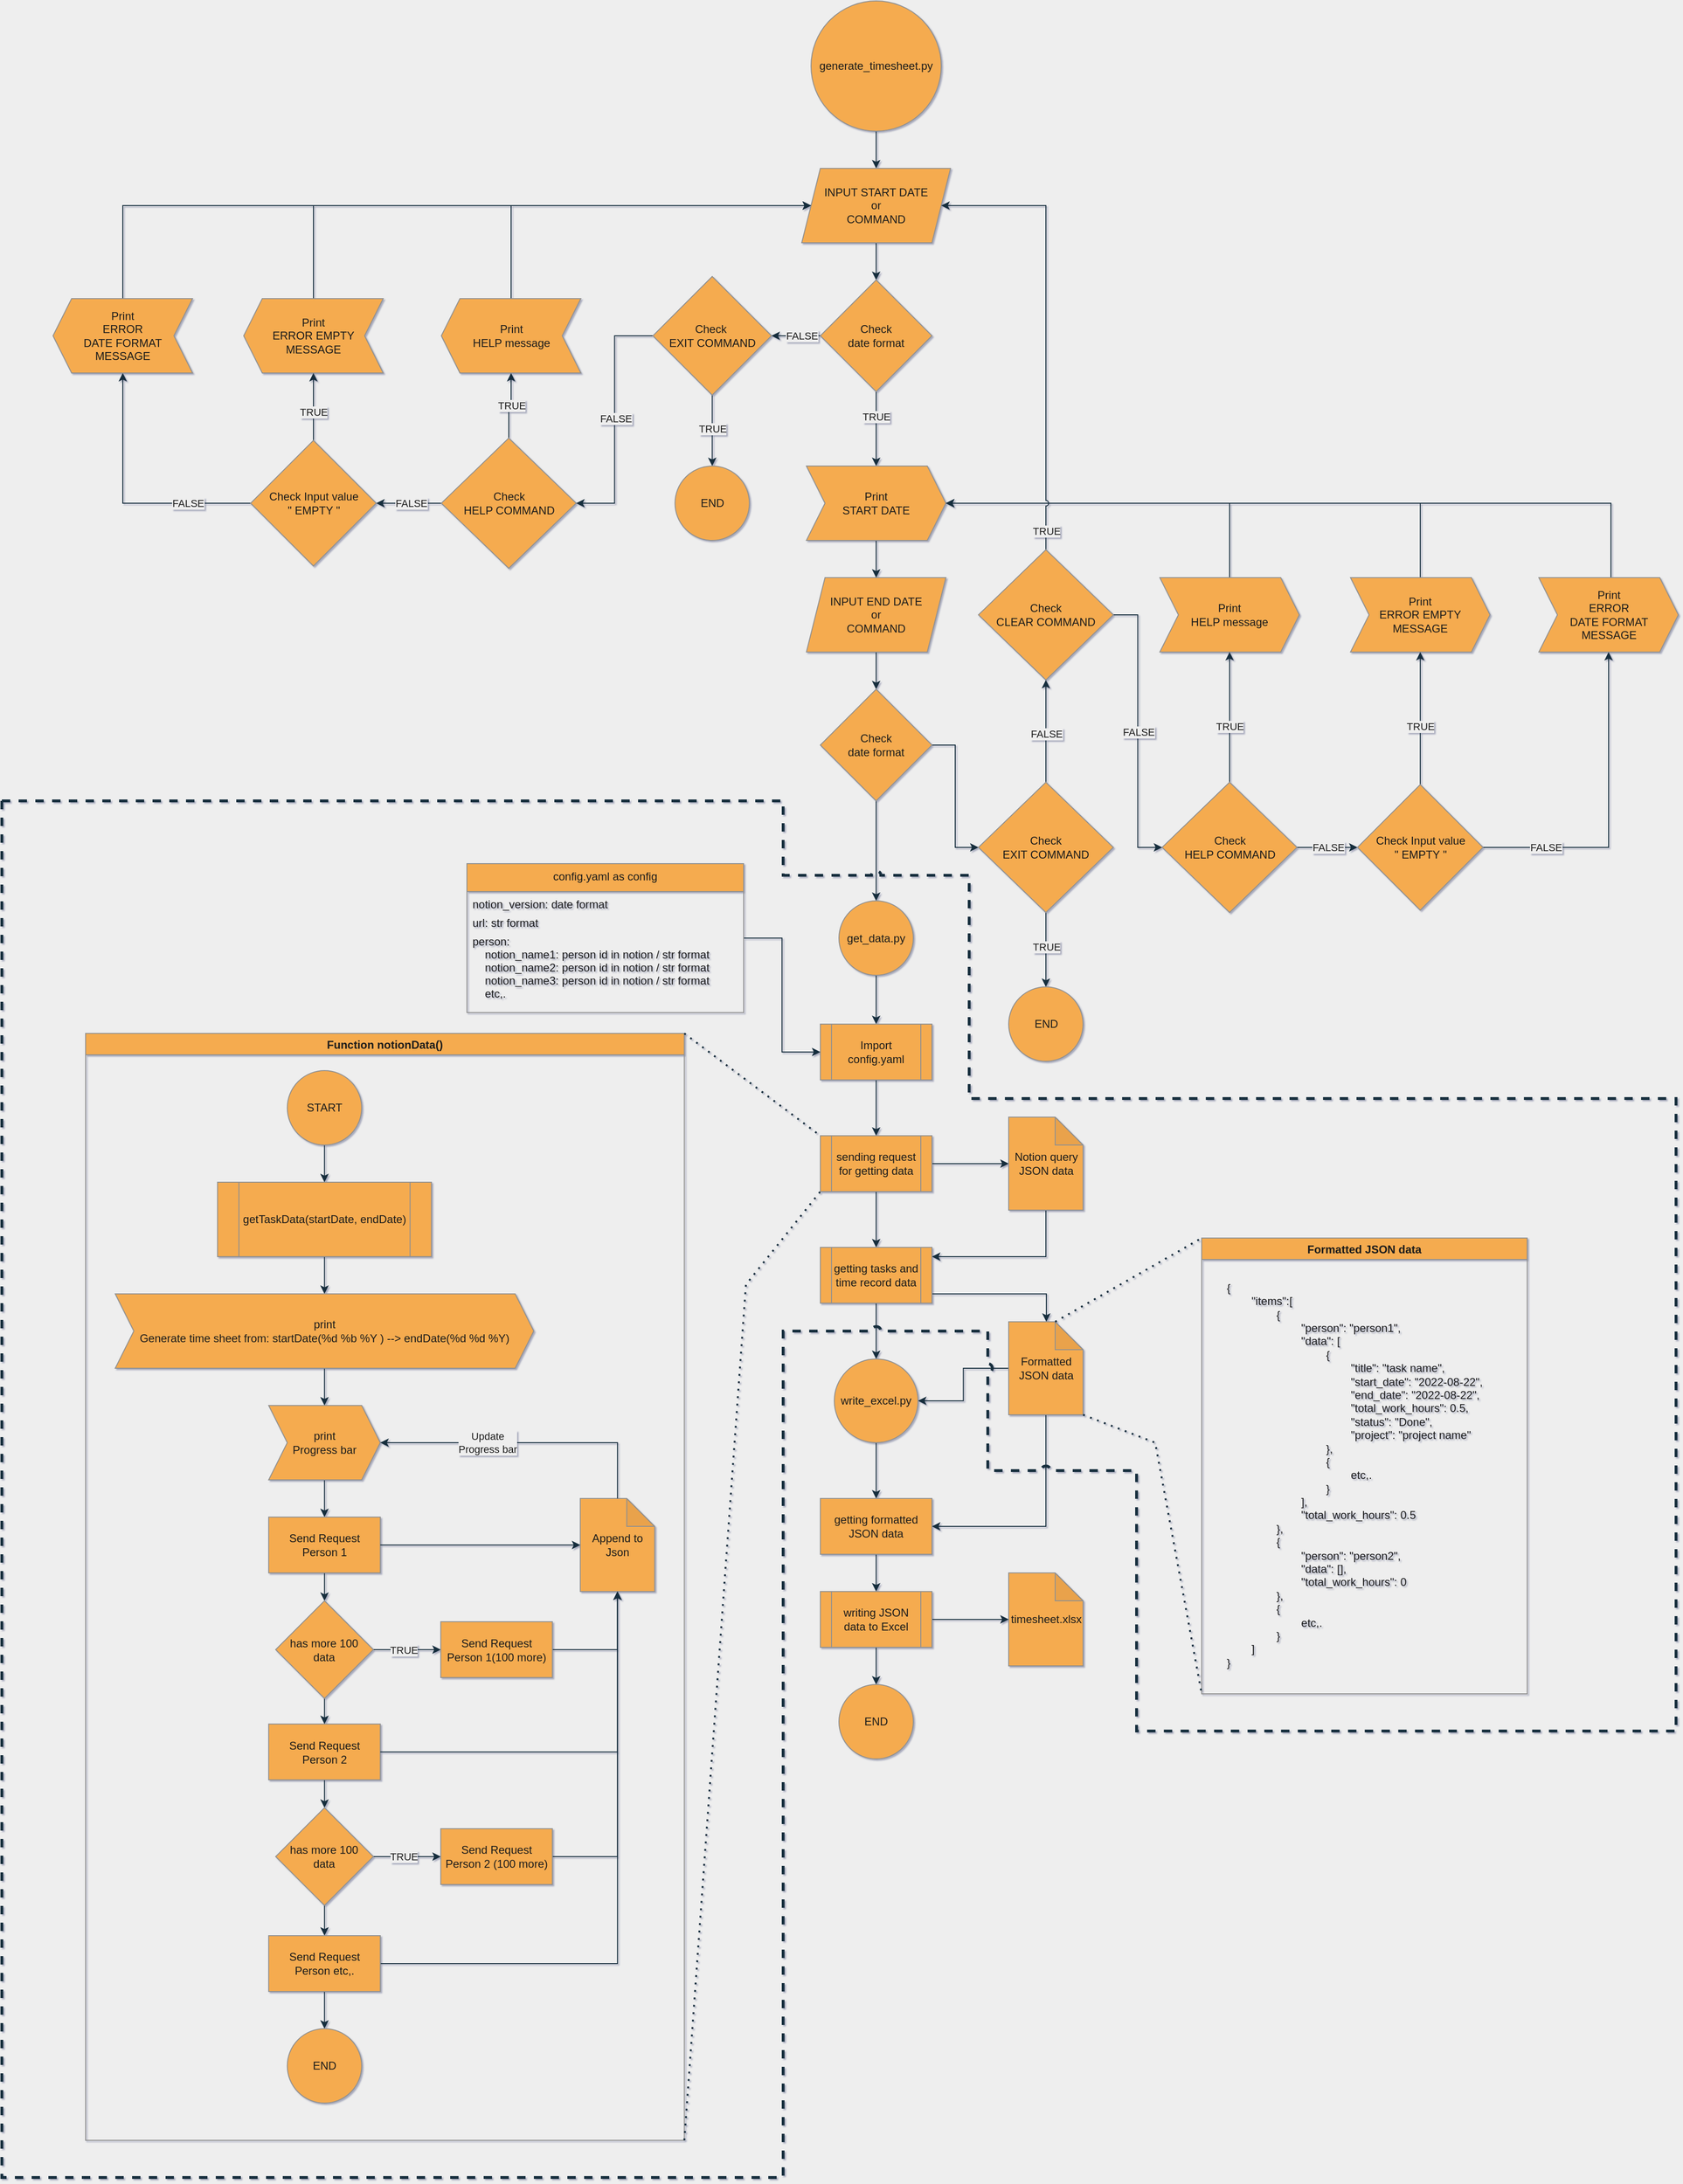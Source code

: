 <mxfile version="20.4.0" type="google"><diagram id="rfte6aC5Tp7DSLaqVlb5" name="Page-1"><mxGraphModel grid="1" page="1" gridSize="10" guides="1" tooltips="1" connect="1" arrows="1" fold="1" pageScale="1" pageWidth="850" pageHeight="1100" background="#EEEEEE" math="0" shadow="1"><root><mxCell id="0"/><mxCell id="1" parent="0"/><mxCell id="pAejzKKn74RAHyzlkcrg-3" style="edgeStyle=orthogonalEdgeStyle;rounded=0;orthogonalLoop=1;jettySize=auto;html=1;exitX=0.5;exitY=1;exitDx=0;exitDy=0;entryX=0.5;entryY=0;entryDx=0;entryDy=0;labelBackgroundColor=#EEEEEE;strokeColor=#182E3E;fontColor=#1A1A1A;" edge="1" parent="1" source="pAejzKKn74RAHyzlkcrg-1" target="pAejzKKn74RAHyzlkcrg-2"><mxGeometry relative="1" as="geometry"/></mxCell><mxCell id="pAejzKKn74RAHyzlkcrg-1" value="generate_timesheet.py" style="ellipse;whiteSpace=wrap;html=1;aspect=fixed;fillColor=#F5AB50;strokeColor=#909090;fontColor=#1A1A1A;" vertex="1" parent="1"><mxGeometry x="390" y="260" width="140" height="140" as="geometry"/></mxCell><mxCell id="pAejzKKn74RAHyzlkcrg-5" style="edgeStyle=orthogonalEdgeStyle;rounded=0;orthogonalLoop=1;jettySize=auto;html=1;entryX=0.5;entryY=0;entryDx=0;entryDy=0;labelBackgroundColor=#EEEEEE;strokeColor=#182E3E;fontColor=#1A1A1A;" edge="1" parent="1" source="pAejzKKn74RAHyzlkcrg-2" target="pAejzKKn74RAHyzlkcrg-4"><mxGeometry relative="1" as="geometry"/></mxCell><mxCell id="pAejzKKn74RAHyzlkcrg-2" value="INPUT START DATE&lt;br&gt;or&lt;br&gt;COMMAND" style="shape=parallelogram;perimeter=parallelogramPerimeter;whiteSpace=wrap;html=1;fixedSize=1;fillColor=#F5AB50;strokeColor=#909090;fontColor=#1A1A1A;" vertex="1" parent="1"><mxGeometry x="380" y="440" width="160" height="80" as="geometry"/></mxCell><mxCell id="pAejzKKn74RAHyzlkcrg-11" style="edgeStyle=orthogonalEdgeStyle;rounded=0;orthogonalLoop=1;jettySize=auto;html=1;exitX=0.5;exitY=0;exitDx=0;exitDy=0;entryX=0.5;entryY=1;entryDx=0;entryDy=0;labelBackgroundColor=#EEEEEE;strokeColor=#182E3E;fontColor=#1A1A1A;" edge="1" parent="1" source="pAejzKKn74RAHyzlkcrg-21" target="pAejzKKn74RAHyzlkcrg-9"><mxGeometry relative="1" as="geometry"/></mxCell><mxCell id="pAejzKKn74RAHyzlkcrg-27" value="TRUE" style="edgeLabel;html=1;align=center;verticalAlign=middle;resizable=0;points=[];labelBackgroundColor=#EEEEEE;fontColor=#1A1A1A;" connectable="0" vertex="1" parent="pAejzKKn74RAHyzlkcrg-11"><mxGeometry x="-0.036" y="3" relative="1" as="geometry"><mxPoint x="3" y="3" as="offset"/></mxGeometry></mxCell><mxCell id="pAejzKKn74RAHyzlkcrg-14" style="edgeStyle=orthogonalEdgeStyle;rounded=0;orthogonalLoop=1;jettySize=auto;html=1;exitX=0.5;exitY=1;exitDx=0;exitDy=0;entryX=0.5;entryY=0;entryDx=0;entryDy=0;labelBackgroundColor=#EEEEEE;strokeColor=#182E3E;fontColor=#1A1A1A;" edge="1" parent="1" source="pAejzKKn74RAHyzlkcrg-4" target="pAejzKKn74RAHyzlkcrg-13"><mxGeometry relative="1" as="geometry"><mxPoint x="455" y="850" as="sourcePoint"/></mxGeometry></mxCell><mxCell id="pAejzKKn74RAHyzlkcrg-23" value="TRUE" style="edgeLabel;html=1;align=center;verticalAlign=middle;resizable=0;points=[];labelBackgroundColor=#EEEEEE;fontColor=#1A1A1A;" connectable="0" vertex="1" parent="pAejzKKn74RAHyzlkcrg-14"><mxGeometry x="-0.325" y="2" relative="1" as="geometry"><mxPoint x="-2" as="offset"/></mxGeometry></mxCell><mxCell id="pAejzKKn74RAHyzlkcrg-102" style="edgeStyle=orthogonalEdgeStyle;rounded=0;jumpStyle=arc;orthogonalLoop=1;jettySize=auto;html=1;exitX=0;exitY=0.5;exitDx=0;exitDy=0;entryX=1;entryY=0.5;entryDx=0;entryDy=0;startArrow=none;startFill=0;endArrow=classic;endFill=1;elbow=vertical;labelBackgroundColor=#EEEEEE;strokeColor=#182E3E;fontColor=#1A1A1A;" edge="1" parent="1" source="pAejzKKn74RAHyzlkcrg-4" target="pAejzKKn74RAHyzlkcrg-101"><mxGeometry relative="1" as="geometry"/></mxCell><mxCell id="pAejzKKn74RAHyzlkcrg-133" value="FALSE" style="edgeLabel;html=1;align=center;verticalAlign=middle;resizable=0;points=[];labelBackgroundColor=#EEEEEE;fontColor=#1A1A1A;" connectable="0" vertex="1" parent="pAejzKKn74RAHyzlkcrg-102"><mxGeometry x="-0.239" y="-2" relative="1" as="geometry"><mxPoint y="2" as="offset"/></mxGeometry></mxCell><mxCell id="pAejzKKn74RAHyzlkcrg-4" value="Check&lt;br&gt;date format" style="rhombus;whiteSpace=wrap;html=1;fillColor=#F5AB50;strokeColor=#909090;fontColor=#1A1A1A;" vertex="1" parent="1"><mxGeometry x="400" y="560" width="120" height="120" as="geometry"/></mxCell><mxCell id="pAejzKKn74RAHyzlkcrg-38" style="edgeStyle=orthogonalEdgeStyle;rounded=0;orthogonalLoop=1;jettySize=auto;html=1;exitX=0.5;exitY=1;exitDx=0;exitDy=0;entryX=0.5;entryY=0;entryDx=0;entryDy=0;elbow=vertical;labelBackgroundColor=#EEEEEE;strokeColor=#182E3E;fontColor=#1A1A1A;" edge="1" parent="1" source="pAejzKKn74RAHyzlkcrg-7" target="pAejzKKn74RAHyzlkcrg-37"><mxGeometry relative="1" as="geometry"/></mxCell><mxCell id="pAejzKKn74RAHyzlkcrg-7" value="INPUT END&amp;nbsp;DATE&lt;br&gt;or&lt;br&gt;COMMAND" style="shape=parallelogram;perimeter=parallelogramPerimeter;whiteSpace=wrap;html=1;fixedSize=1;fillColor=#F5AB50;strokeColor=#909090;fontColor=#1A1A1A;" vertex="1" parent="1"><mxGeometry x="385" y="880" width="150" height="80" as="geometry"/></mxCell><mxCell id="pAejzKKn74RAHyzlkcrg-19" style="edgeStyle=orthogonalEdgeStyle;rounded=0;orthogonalLoop=1;jettySize=auto;html=1;exitX=0.5;exitY=0;exitDx=0;exitDy=0;entryX=0;entryY=0.5;entryDx=0;entryDy=0;labelBackgroundColor=#EEEEEE;strokeColor=#182E3E;fontColor=#1A1A1A;" edge="1" parent="1" source="pAejzKKn74RAHyzlkcrg-9" target="pAejzKKn74RAHyzlkcrg-2"><mxGeometry relative="1" as="geometry"><Array as="points"><mxPoint x="68" y="480"/></Array></mxGeometry></mxCell><mxCell id="pAejzKKn74RAHyzlkcrg-9" value="Print &lt;br&gt;HELP message" style="shape=step;perimeter=stepPerimeter;whiteSpace=wrap;html=1;fixedSize=1;flipH=1;fillColor=#F5AB50;strokeColor=#909090;fontColor=#1A1A1A;" vertex="1" parent="1"><mxGeometry x="-7.5" y="580" width="150" height="80" as="geometry"/></mxCell><mxCell id="pAejzKKn74RAHyzlkcrg-15" style="edgeStyle=orthogonalEdgeStyle;rounded=0;orthogonalLoop=1;jettySize=auto;html=1;exitX=0.5;exitY=1;exitDx=0;exitDy=0;entryX=0.5;entryY=0;entryDx=0;entryDy=0;labelBackgroundColor=#EEEEEE;strokeColor=#182E3E;fontColor=#1A1A1A;" edge="1" parent="1" source="pAejzKKn74RAHyzlkcrg-13" target="pAejzKKn74RAHyzlkcrg-7"><mxGeometry relative="1" as="geometry"/></mxCell><mxCell id="pAejzKKn74RAHyzlkcrg-13" value="Print &lt;br&gt;START DATE" style="shape=step;perimeter=stepPerimeter;whiteSpace=wrap;html=1;fixedSize=1;fillColor=#F5AB50;strokeColor=#909090;fontColor=#1A1A1A;" vertex="1" parent="1"><mxGeometry x="385" y="760" width="150" height="80" as="geometry"/></mxCell><mxCell id="pAejzKKn74RAHyzlkcrg-30" style="edgeStyle=orthogonalEdgeStyle;rounded=0;orthogonalLoop=1;jettySize=auto;html=1;exitX=0.5;exitY=0;exitDx=0;exitDy=0;entryX=0;entryY=0.5;entryDx=0;entryDy=0;elbow=vertical;labelBackgroundColor=#EEEEEE;strokeColor=#182E3E;fontColor=#1A1A1A;" edge="1" parent="1" source="pAejzKKn74RAHyzlkcrg-16" target="pAejzKKn74RAHyzlkcrg-2"><mxGeometry relative="1" as="geometry"><Array as="points"><mxPoint x="-145" y="480"/></Array></mxGeometry></mxCell><mxCell id="pAejzKKn74RAHyzlkcrg-16" value="Print&lt;br&gt;ERROR EMPTY MESSAGE" style="shape=step;perimeter=stepPerimeter;whiteSpace=wrap;html=1;fixedSize=1;rounded=0;fixDash=0;flipV=0;flipH=1;fillColor=#F5AB50;strokeColor=#909090;fontColor=#1A1A1A;" vertex="1" parent="1"><mxGeometry x="-220" y="580" width="150" height="80" as="geometry"/></mxCell><mxCell id="pAejzKKn74RAHyzlkcrg-108" style="edgeStyle=orthogonalEdgeStyle;rounded=0;jumpStyle=arc;orthogonalLoop=1;jettySize=auto;html=1;exitX=0;exitY=0.5;exitDx=0;exitDy=0;entryX=1;entryY=0.5;entryDx=0;entryDy=0;startArrow=none;startFill=0;endArrow=classic;endFill=1;elbow=vertical;labelBackgroundColor=#EEEEEE;strokeColor=#182E3E;fontColor=#1A1A1A;" edge="1" parent="1" source="pAejzKKn74RAHyzlkcrg-21" target="pAejzKKn74RAHyzlkcrg-28"><mxGeometry relative="1" as="geometry"/></mxCell><mxCell id="pAejzKKn74RAHyzlkcrg-109" value="FALSE" style="edgeLabel;html=1;align=center;verticalAlign=middle;resizable=0;points=[];labelBackgroundColor=#EEEEEE;fontColor=#1A1A1A;" connectable="0" vertex="1" parent="pAejzKKn74RAHyzlkcrg-108"><mxGeometry x="0.021" y="2" relative="1" as="geometry"><mxPoint x="3" y="-2" as="offset"/></mxGeometry></mxCell><mxCell id="pAejzKKn74RAHyzlkcrg-21" value="Check&lt;br&gt;HELP COMMAND" style="rhombus;whiteSpace=wrap;html=1;rounded=0;fillColor=#F5AB50;strokeColor=#909090;fontColor=#1A1A1A;" vertex="1" parent="1"><mxGeometry x="-7.5" y="730" width="145" height="140" as="geometry"/></mxCell><mxCell id="pAejzKKn74RAHyzlkcrg-29" style="edgeStyle=orthogonalEdgeStyle;rounded=0;orthogonalLoop=1;jettySize=auto;html=1;exitX=0.5;exitY=0;exitDx=0;exitDy=0;entryX=0.5;entryY=1;entryDx=0;entryDy=0;labelBackgroundColor=#EEEEEE;strokeColor=#182E3E;fontColor=#1A1A1A;" edge="1" parent="1" source="pAejzKKn74RAHyzlkcrg-28" target="pAejzKKn74RAHyzlkcrg-16"><mxGeometry relative="1" as="geometry"><mxPoint x="-150" y="660" as="targetPoint"/><Array as="points"><mxPoint x="-145" y="670"/><mxPoint x="-145" y="670"/></Array></mxGeometry></mxCell><mxCell id="pAejzKKn74RAHyzlkcrg-31" value="TRUE" style="edgeLabel;html=1;align=center;verticalAlign=middle;resizable=0;points=[];labelBackgroundColor=#EEEEEE;fontColor=#1A1A1A;" connectable="0" vertex="1" parent="pAejzKKn74RAHyzlkcrg-29"><mxGeometry x="-0.013" relative="1" as="geometry"><mxPoint y="5" as="offset"/></mxGeometry></mxCell><mxCell id="pAejzKKn74RAHyzlkcrg-34" style="edgeStyle=orthogonalEdgeStyle;rounded=0;orthogonalLoop=1;jettySize=auto;html=1;exitX=0;exitY=0.5;exitDx=0;exitDy=0;entryX=0.5;entryY=1;entryDx=0;entryDy=0;elbow=vertical;labelBackgroundColor=#EEEEEE;strokeColor=#182E3E;fontColor=#1A1A1A;" edge="1" parent="1" source="pAejzKKn74RAHyzlkcrg-28" target="pAejzKKn74RAHyzlkcrg-33"><mxGeometry relative="1" as="geometry"/></mxCell><mxCell id="pAejzKKn74RAHyzlkcrg-110" value="FALSE" style="edgeLabel;html=1;align=center;verticalAlign=middle;resizable=0;points=[];labelBackgroundColor=#EEEEEE;fontColor=#1A1A1A;" connectable="0" vertex="1" parent="pAejzKKn74RAHyzlkcrg-34"><mxGeometry x="-0.548" y="1" relative="1" as="geometry"><mxPoint x="-5" y="-1" as="offset"/></mxGeometry></mxCell><mxCell id="pAejzKKn74RAHyzlkcrg-28" value="Check Input value&lt;br&gt;&quot; EMPTY &quot;" style="rhombus;whiteSpace=wrap;html=1;rounded=0;fillColor=#F5AB50;strokeColor=#909090;fontColor=#1A1A1A;" vertex="1" parent="1"><mxGeometry x="-212.5" y="732.5" width="135" height="135" as="geometry"/></mxCell><mxCell id="pAejzKKn74RAHyzlkcrg-35" style="edgeStyle=orthogonalEdgeStyle;rounded=0;orthogonalLoop=1;jettySize=auto;html=1;exitX=0.5;exitY=0;exitDx=0;exitDy=0;entryX=0;entryY=0.5;entryDx=0;entryDy=0;elbow=vertical;labelBackgroundColor=#EEEEEE;strokeColor=#182E3E;fontColor=#1A1A1A;" edge="1" parent="1" source="pAejzKKn74RAHyzlkcrg-33" target="pAejzKKn74RAHyzlkcrg-2"><mxGeometry relative="1" as="geometry"><Array as="points"><mxPoint x="-350" y="480"/></Array></mxGeometry></mxCell><mxCell id="pAejzKKn74RAHyzlkcrg-33" value="Print&lt;br&gt;ERROR &lt;br&gt;DATE FORMAT&lt;br&gt;MESSAGE" style="shape=step;perimeter=stepPerimeter;whiteSpace=wrap;html=1;fixedSize=1;rounded=0;fixDash=0;flipV=0;flipH=1;fillColor=#F5AB50;strokeColor=#909090;fontColor=#1A1A1A;" vertex="1" parent="1"><mxGeometry x="-425" y="580" width="150" height="80" as="geometry"/></mxCell><mxCell id="pAejzKKn74RAHyzlkcrg-88" style="edgeStyle=orthogonalEdgeStyle;rounded=0;jumpStyle=arc;orthogonalLoop=1;jettySize=auto;html=1;entryX=0.5;entryY=0;entryDx=0;entryDy=0;startArrow=none;startFill=0;endArrow=classic;endFill=1;elbow=vertical;labelBackgroundColor=#EEEEEE;strokeColor=#182E3E;fontColor=#1A1A1A;" edge="1" parent="1" source="pAejzKKn74RAHyzlkcrg-37" target="pAejzKKn74RAHyzlkcrg-87"><mxGeometry relative="1" as="geometry"/></mxCell><mxCell id="pAejzKKn74RAHyzlkcrg-115" style="edgeStyle=orthogonalEdgeStyle;rounded=0;jumpStyle=arc;orthogonalLoop=1;jettySize=auto;html=1;entryX=0;entryY=0.5;entryDx=0;entryDy=0;startArrow=none;startFill=0;endArrow=classic;endFill=1;elbow=vertical;labelBackgroundColor=#EEEEEE;strokeColor=#182E3E;fontColor=#1A1A1A;" edge="1" parent="1" source="pAejzKKn74RAHyzlkcrg-37" target="pAejzKKn74RAHyzlkcrg-111"><mxGeometry relative="1" as="geometry"/></mxCell><mxCell id="pAejzKKn74RAHyzlkcrg-37" value="Check&lt;br&gt;date format" style="rhombus;whiteSpace=wrap;html=1;fillColor=#F5AB50;strokeColor=#909090;fontColor=#1A1A1A;" vertex="1" parent="1"><mxGeometry x="400" y="1000" width="120" height="120" as="geometry"/></mxCell><mxCell id="pAejzKKn74RAHyzlkcrg-78" style="edgeStyle=orthogonalEdgeStyle;rounded=0;orthogonalLoop=1;jettySize=auto;html=1;entryX=1;entryY=0.5;entryDx=0;entryDy=0;elbow=vertical;exitX=0.5;exitY=0;exitDx=0;exitDy=0;labelBackgroundColor=#EEEEEE;strokeColor=#182E3E;fontColor=#1A1A1A;" edge="1" parent="1" source="pAejzKKn74RAHyzlkcrg-41" target="pAejzKKn74RAHyzlkcrg-13"><mxGeometry relative="1" as="geometry"><Array as="points"><mxPoint x="840" y="800"/></Array></mxGeometry></mxCell><mxCell id="pAejzKKn74RAHyzlkcrg-41" value="Print &lt;br&gt;HELP message" style="shape=step;perimeter=stepPerimeter;whiteSpace=wrap;html=1;fixedSize=1;fillColor=#F5AB50;strokeColor=#909090;fontColor=#1A1A1A;" vertex="1" parent="1"><mxGeometry x="765" y="880" width="150" height="80" as="geometry"/></mxCell><mxCell id="pAejzKKn74RAHyzlkcrg-81" style="edgeStyle=orthogonalEdgeStyle;rounded=0;orthogonalLoop=1;jettySize=auto;html=1;entryX=1;entryY=0.5;entryDx=0;entryDy=0;elbow=vertical;labelBackgroundColor=#EEEEEE;strokeColor=#182E3E;fontColor=#1A1A1A;" edge="1" parent="1" source="pAejzKKn74RAHyzlkcrg-42" target="pAejzKKn74RAHyzlkcrg-13"><mxGeometry relative="1" as="geometry"><Array as="points"><mxPoint x="1045" y="800"/></Array></mxGeometry></mxCell><mxCell id="pAejzKKn74RAHyzlkcrg-42" value="Print&lt;br&gt;ERROR EMPTY MESSAGE" style="shape=step;perimeter=stepPerimeter;whiteSpace=wrap;html=1;fixedSize=1;rounded=0;fixDash=0;flipV=0;flipH=0;fillColor=#F5AB50;strokeColor=#909090;fontColor=#1A1A1A;" vertex="1" parent="1"><mxGeometry x="970" y="880" width="150" height="80" as="geometry"/></mxCell><mxCell id="pAejzKKn74RAHyzlkcrg-68" style="edgeStyle=orthogonalEdgeStyle;rounded=0;orthogonalLoop=1;jettySize=auto;html=1;entryX=0.5;entryY=1;entryDx=0;entryDy=0;elbow=vertical;labelBackgroundColor=#EEEEEE;strokeColor=#182E3E;fontColor=#1A1A1A;" edge="1" parent="1" source="pAejzKKn74RAHyzlkcrg-44" target="pAejzKKn74RAHyzlkcrg-41"><mxGeometry relative="1" as="geometry"/></mxCell><mxCell id="pAejzKKn74RAHyzlkcrg-82" value="TRUE" style="edgeLabel;html=1;align=center;verticalAlign=middle;resizable=0;points=[];labelBackgroundColor=#EEEEEE;fontColor=#1A1A1A;" connectable="0" vertex="1" parent="pAejzKKn74RAHyzlkcrg-68"><mxGeometry x="0.063" relative="1" as="geometry"><mxPoint y="14" as="offset"/></mxGeometry></mxCell><mxCell id="pAejzKKn74RAHyzlkcrg-124" style="edgeStyle=orthogonalEdgeStyle;rounded=0;jumpStyle=arc;orthogonalLoop=1;jettySize=auto;html=1;entryX=0;entryY=0.5;entryDx=0;entryDy=0;startArrow=none;startFill=0;endArrow=classic;endFill=1;elbow=vertical;labelBackgroundColor=#EEEEEE;strokeColor=#182E3E;fontColor=#1A1A1A;" edge="1" parent="1" source="pAejzKKn74RAHyzlkcrg-44" target="pAejzKKn74RAHyzlkcrg-48"><mxGeometry relative="1" as="geometry"/></mxCell><mxCell id="pAejzKKn74RAHyzlkcrg-125" value="FALSE" style="edgeLabel;html=1;align=center;verticalAlign=middle;resizable=0;points=[];labelBackgroundColor=#EEEEEE;fontColor=#1A1A1A;" connectable="0" vertex="1" parent="pAejzKKn74RAHyzlkcrg-124"><mxGeometry x="-0.157" y="1" relative="1" as="geometry"><mxPoint x="6" y="1" as="offset"/></mxGeometry></mxCell><mxCell id="pAejzKKn74RAHyzlkcrg-44" value="Check&lt;br&gt;HELP COMMAND" style="rhombus;whiteSpace=wrap;html=1;rounded=0;fillColor=#F5AB50;strokeColor=#909090;fontColor=#1A1A1A;" vertex="1" parent="1"><mxGeometry x="767.5" y="1100" width="145" height="140" as="geometry"/></mxCell><mxCell id="pAejzKKn74RAHyzlkcrg-123" style="edgeStyle=orthogonalEdgeStyle;rounded=0;jumpStyle=arc;orthogonalLoop=1;jettySize=auto;html=1;entryX=0.5;entryY=1;entryDx=0;entryDy=0;startArrow=none;startFill=0;endArrow=classic;endFill=1;elbow=vertical;labelBackgroundColor=#EEEEEE;strokeColor=#182E3E;fontColor=#1A1A1A;" edge="1" parent="1" source="pAejzKKn74RAHyzlkcrg-48" target="pAejzKKn74RAHyzlkcrg-42"><mxGeometry relative="1" as="geometry"/></mxCell><mxCell id="pAejzKKn74RAHyzlkcrg-131" value="TRUE" style="edgeLabel;html=1;align=center;verticalAlign=middle;resizable=0;points=[];labelBackgroundColor=#EEEEEE;fontColor=#1A1A1A;" connectable="0" vertex="1" parent="pAejzKKn74RAHyzlkcrg-123"><mxGeometry x="0.058" relative="1" as="geometry"><mxPoint y="13" as="offset"/></mxGeometry></mxCell><mxCell id="pAejzKKn74RAHyzlkcrg-130" style="edgeStyle=orthogonalEdgeStyle;rounded=0;jumpStyle=arc;orthogonalLoop=1;jettySize=auto;html=1;entryX=0.5;entryY=1;entryDx=0;entryDy=0;startArrow=none;startFill=0;endArrow=classic;endFill=1;elbow=vertical;labelBackgroundColor=#EEEEEE;strokeColor=#182E3E;fontColor=#1A1A1A;" edge="1" parent="1" source="pAejzKKn74RAHyzlkcrg-48" target="pAejzKKn74RAHyzlkcrg-49"><mxGeometry relative="1" as="geometry"/></mxCell><mxCell id="pAejzKKn74RAHyzlkcrg-132" value="FALSE" style="edgeLabel;html=1;align=center;verticalAlign=middle;resizable=0;points=[];labelBackgroundColor=#EEEEEE;fontColor=#1A1A1A;" connectable="0" vertex="1" parent="pAejzKKn74RAHyzlkcrg-130"><mxGeometry x="-0.59" y="1" relative="1" as="geometry"><mxPoint x="-3" y="1" as="offset"/></mxGeometry></mxCell><mxCell id="pAejzKKn74RAHyzlkcrg-48" value="Check Input value&lt;br&gt;&quot; EMPTY &quot;" style="rhombus;whiteSpace=wrap;html=1;rounded=0;fillColor=#F5AB50;strokeColor=#909090;fontColor=#1A1A1A;" vertex="1" parent="1"><mxGeometry x="977.5" y="1102.5" width="135" height="135" as="geometry"/></mxCell><mxCell id="pAejzKKn74RAHyzlkcrg-80" style="edgeStyle=orthogonalEdgeStyle;rounded=0;orthogonalLoop=1;jettySize=auto;html=1;entryX=1;entryY=0.5;entryDx=0;entryDy=0;elbow=vertical;labelBackgroundColor=#EEEEEE;strokeColor=#182E3E;fontColor=#1A1A1A;" edge="1" parent="1" source="pAejzKKn74RAHyzlkcrg-49" target="pAejzKKn74RAHyzlkcrg-13"><mxGeometry relative="1" as="geometry"><Array as="points"><mxPoint x="1250" y="800"/></Array></mxGeometry></mxCell><mxCell id="pAejzKKn74RAHyzlkcrg-49" value="Print&lt;br&gt;ERROR &lt;br&gt;DATE FORMAT&lt;br&gt;MESSAGE" style="shape=step;perimeter=stepPerimeter;whiteSpace=wrap;html=1;fixedSize=1;rounded=0;fixDash=0;flipV=0;flipH=0;fillColor=#F5AB50;strokeColor=#909090;fontColor=#1A1A1A;" vertex="1" parent="1"><mxGeometry x="1172.5" y="880" width="150" height="80" as="geometry"/></mxCell><mxCell id="pAejzKKn74RAHyzlkcrg-75" style="edgeStyle=orthogonalEdgeStyle;rounded=0;orthogonalLoop=1;jettySize=auto;html=1;entryX=0;entryY=0.5;entryDx=0;entryDy=0;elbow=vertical;labelBackgroundColor=#EEEEEE;strokeColor=#182E3E;fontColor=#1A1A1A;" edge="1" parent="1" source="pAejzKKn74RAHyzlkcrg-64" target="pAejzKKn74RAHyzlkcrg-44"><mxGeometry relative="1" as="geometry"/></mxCell><mxCell id="pAejzKKn74RAHyzlkcrg-76" value="FALSE" style="edgeLabel;html=1;align=center;verticalAlign=middle;resizable=0;points=[];labelBackgroundColor=#EEEEEE;fontColor=#1A1A1A;" connectable="0" vertex="1" parent="pAejzKKn74RAHyzlkcrg-75"><mxGeometry x="-0.14" relative="1" as="geometry"><mxPoint y="22" as="offset"/></mxGeometry></mxCell><mxCell id="pAejzKKn74RAHyzlkcrg-121" style="edgeStyle=orthogonalEdgeStyle;rounded=0;jumpStyle=arc;orthogonalLoop=1;jettySize=auto;html=1;entryX=1;entryY=0.5;entryDx=0;entryDy=0;startArrow=none;startFill=0;endArrow=classic;endFill=1;elbow=vertical;exitX=0.5;exitY=0;exitDx=0;exitDy=0;labelBackgroundColor=#EEEEEE;strokeColor=#182E3E;fontColor=#1A1A1A;" edge="1" parent="1" source="pAejzKKn74RAHyzlkcrg-64" target="pAejzKKn74RAHyzlkcrg-2"><mxGeometry relative="1" as="geometry"><Array as="points"><mxPoint x="642" y="480"/></Array></mxGeometry></mxCell><mxCell id="pAejzKKn74RAHyzlkcrg-127" value="TRUE" style="edgeLabel;html=1;align=center;verticalAlign=middle;resizable=0;points=[];labelBackgroundColor=#EEEEEE;fontColor=#1A1A1A;" connectable="0" vertex="1" parent="pAejzKKn74RAHyzlkcrg-121"><mxGeometry x="-0.85" y="-1" relative="1" as="geometry"><mxPoint x="-1" y="16" as="offset"/></mxGeometry></mxCell><mxCell id="pAejzKKn74RAHyzlkcrg-64" value="Check&lt;br&gt;CLEAR COMMAND" style="rhombus;whiteSpace=wrap;html=1;rounded=0;fillColor=#F5AB50;strokeColor=#909090;fontColor=#1A1A1A;" vertex="1" parent="1"><mxGeometry x="570" y="850" width="145" height="140" as="geometry"/></mxCell><mxCell id="pAejzKKn74RAHyzlkcrg-91" style="edgeStyle=orthogonalEdgeStyle;rounded=0;jumpStyle=arc;orthogonalLoop=1;jettySize=auto;html=1;entryX=0.5;entryY=0;entryDx=0;entryDy=0;startArrow=none;startFill=0;endArrow=classic;endFill=1;elbow=vertical;labelBackgroundColor=#EEEEEE;strokeColor=#182E3E;fontColor=#1A1A1A;" edge="1" parent="1" source="pAejzKKn74RAHyzlkcrg-87" target="pAejzKKn74RAHyzlkcrg-89"><mxGeometry relative="1" as="geometry"/></mxCell><mxCell id="pAejzKKn74RAHyzlkcrg-87" value="get_data.py" style="ellipse;whiteSpace=wrap;html=1;aspect=fixed;rounded=0;fillColor=#F5AB50;strokeColor=#909090;fontColor=#1A1A1A;" vertex="1" parent="1"><mxGeometry x="420" y="1227.5" width="80" height="80" as="geometry"/></mxCell><mxCell id="pAejzKKn74RAHyzlkcrg-141" style="edgeStyle=orthogonalEdgeStyle;rounded=0;jumpStyle=arc;orthogonalLoop=1;jettySize=auto;html=1;exitX=0.5;exitY=1;exitDx=0;exitDy=0;entryX=0.5;entryY=0;entryDx=0;entryDy=0;startArrow=none;startFill=0;endArrow=classic;endFill=1;elbow=vertical;labelBackgroundColor=#EEEEEE;strokeColor=#182E3E;fontColor=#1A1A1A;" edge="1" parent="1" source="pAejzKKn74RAHyzlkcrg-89" target="pAejzKKn74RAHyzlkcrg-134"><mxGeometry relative="1" as="geometry"/></mxCell><mxCell id="pAejzKKn74RAHyzlkcrg-89" value="Import config.yaml" style="shape=process;whiteSpace=wrap;html=1;backgroundOutline=1;rounded=0;fillColor=#F5AB50;strokeColor=#909090;fontColor=#1A1A1A;" vertex="1" parent="1"><mxGeometry x="400" y="1360" width="120" height="60" as="geometry"/></mxCell><mxCell id="pAejzKKn74RAHyzlkcrg-97" style="edgeStyle=orthogonalEdgeStyle;rounded=0;jumpStyle=arc;orthogonalLoop=1;jettySize=auto;html=1;entryX=0;entryY=0.5;entryDx=0;entryDy=0;startArrow=none;startFill=0;endArrow=classic;endFill=1;elbow=vertical;labelBackgroundColor=#EEEEEE;strokeColor=#182E3E;fontColor=#1A1A1A;" edge="1" parent="1" source="pAejzKKn74RAHyzlkcrg-93" target="pAejzKKn74RAHyzlkcrg-89"><mxGeometry relative="1" as="geometry"/></mxCell><mxCell id="pAejzKKn74RAHyzlkcrg-93" value="config.yaml as config" style="swimlane;fontStyle=0;childLayout=stackLayout;horizontal=1;startSize=30;horizontalStack=0;resizeParent=1;resizeParentMax=0;resizeLast=0;collapsible=1;marginBottom=0;rounded=0;verticalAlign=top;fillColor=#F5AB50;strokeColor=#909090;fontColor=#1A1A1A;" vertex="1" parent="1"><mxGeometry x="20" y="1187.5" width="297.5" height="160" as="geometry"><mxRectangle x="20" y="1280" width="100" height="30" as="alternateBounds"/></mxGeometry></mxCell><mxCell id="pAejzKKn74RAHyzlkcrg-94" value="notion_version: date format" style="text;strokeColor=none;fillColor=none;align=left;verticalAlign=top;spacingLeft=4;spacingRight=4;overflow=hidden;points=[[0,0.5],[1,0.5]];portConstraint=eastwest;rotatable=0;rounded=0;fontColor=#1A1A1A;" vertex="1" parent="pAejzKKn74RAHyzlkcrg-93"><mxGeometry y="30" width="297.5" height="20" as="geometry"/></mxCell><mxCell id="pAejzKKn74RAHyzlkcrg-95" value="url: str format" style="text;strokeColor=none;fillColor=none;align=left;verticalAlign=top;spacingLeft=4;spacingRight=4;overflow=hidden;points=[[0,0.5],[1,0.5]];portConstraint=eastwest;rotatable=0;rounded=0;fontColor=#1A1A1A;" vertex="1" parent="pAejzKKn74RAHyzlkcrg-93"><mxGeometry y="50" width="297.5" height="20" as="geometry"/></mxCell><mxCell id="pAejzKKn74RAHyzlkcrg-96" value="person:&#10;    notion_name1: person id in notion / str format&#10;    notion_name2: person id in notion / str format&#10;    notion_name3: person id in notion / str format&#10;    etc,." style="text;strokeColor=none;fillColor=none;align=left;verticalAlign=top;spacingLeft=4;spacingRight=4;overflow=hidden;points=[[0,0.5],[1,0.5]];portConstraint=eastwest;rotatable=0;rounded=0;fontColor=#1A1A1A;" vertex="1" parent="pAejzKKn74RAHyzlkcrg-93"><mxGeometry y="70" width="297.5" height="90" as="geometry"/></mxCell><mxCell id="pAejzKKn74RAHyzlkcrg-98" value="Function notionData()" style="swimlane;rounded=0;fillColor=#F5AB50;strokeColor=#909090;fontColor=#1A1A1A;" vertex="1" parent="1"><mxGeometry x="-390" y="1370" width="643.75" height="1190" as="geometry"/></mxCell><mxCell id="pAejzKKn74RAHyzlkcrg-145" style="edgeStyle=orthogonalEdgeStyle;rounded=0;jumpStyle=arc;orthogonalLoop=1;jettySize=auto;html=1;exitX=0.5;exitY=1;exitDx=0;exitDy=0;entryX=0.5;entryY=0;entryDx=0;entryDy=0;startArrow=none;startFill=0;endArrow=classic;endFill=1;elbow=vertical;labelBackgroundColor=#EEEEEE;strokeColor=#182E3E;fontColor=#1A1A1A;" edge="1" parent="pAejzKKn74RAHyzlkcrg-98" source="pAejzKKn74RAHyzlkcrg-142" target="pAejzKKn74RAHyzlkcrg-144"><mxGeometry relative="1" as="geometry"/></mxCell><mxCell id="pAejzKKn74RAHyzlkcrg-142" value="getTaskData(startDate, endDate)" style="shape=process;whiteSpace=wrap;html=1;backgroundOutline=1;rounded=0;fillColor=#F5AB50;strokeColor=#909090;fontColor=#1A1A1A;" vertex="1" parent="pAejzKKn74RAHyzlkcrg-98"><mxGeometry x="141.88" y="160" width="230" height="80" as="geometry"/></mxCell><mxCell id="pAejzKKn74RAHyzlkcrg-147" style="edgeStyle=orthogonalEdgeStyle;rounded=0;jumpStyle=arc;orthogonalLoop=1;jettySize=auto;html=1;exitX=0.5;exitY=1;exitDx=0;exitDy=0;entryX=0.5;entryY=0;entryDx=0;entryDy=0;startArrow=none;startFill=0;endArrow=classic;endFill=1;elbow=vertical;labelBackgroundColor=#EEEEEE;strokeColor=#182E3E;fontColor=#1A1A1A;" edge="1" parent="pAejzKKn74RAHyzlkcrg-98" source="pAejzKKn74RAHyzlkcrg-144" target="pAejzKKn74RAHyzlkcrg-146"><mxGeometry relative="1" as="geometry"/></mxCell><mxCell id="pAejzKKn74RAHyzlkcrg-144" value="print&lt;br&gt;Generate time sheet from: startDate(%d %b %Y ) --&amp;gt; endDate(%d %d %Y)" style="shape=step;perimeter=stepPerimeter;whiteSpace=wrap;html=1;fixedSize=1;rounded=0;fillColor=#F5AB50;strokeColor=#909090;fontColor=#1A1A1A;" vertex="1" parent="pAejzKKn74RAHyzlkcrg-98"><mxGeometry x="31.88" y="280" width="450" height="80" as="geometry"/></mxCell><mxCell id="pAejzKKn74RAHyzlkcrg-149" style="edgeStyle=orthogonalEdgeStyle;rounded=0;jumpStyle=arc;orthogonalLoop=1;jettySize=auto;html=1;exitX=0.5;exitY=1;exitDx=0;exitDy=0;entryX=0.5;entryY=0;entryDx=0;entryDy=0;startArrow=none;startFill=0;endArrow=classic;endFill=1;elbow=vertical;labelBackgroundColor=#EEEEEE;strokeColor=#182E3E;fontColor=#1A1A1A;" edge="1" parent="pAejzKKn74RAHyzlkcrg-98" source="pAejzKKn74RAHyzlkcrg-146" target="pAejzKKn74RAHyzlkcrg-148"><mxGeometry relative="1" as="geometry"/></mxCell><mxCell id="pAejzKKn74RAHyzlkcrg-146" value="print&lt;br&gt;Progress bar" style="shape=step;perimeter=stepPerimeter;whiteSpace=wrap;html=1;fixedSize=1;rounded=0;fillColor=#F5AB50;strokeColor=#909090;fontColor=#1A1A1A;" vertex="1" parent="pAejzKKn74RAHyzlkcrg-98"><mxGeometry x="196.88" y="400" width="120" height="80" as="geometry"/></mxCell><mxCell id="pAejzKKn74RAHyzlkcrg-169" style="edgeStyle=orthogonalEdgeStyle;rounded=0;jumpStyle=arc;orthogonalLoop=1;jettySize=auto;html=1;startArrow=none;startFill=0;endArrow=classic;endFill=1;elbow=vertical;labelBackgroundColor=#EEEEEE;strokeColor=#182E3E;fontColor=#1A1A1A;" edge="1" parent="pAejzKKn74RAHyzlkcrg-98" source="pAejzKKn74RAHyzlkcrg-148" target="pAejzKKn74RAHyzlkcrg-168"><mxGeometry relative="1" as="geometry"/></mxCell><mxCell id="pAejzKKn74RAHyzlkcrg-148" value="Send Request&lt;br&gt;Person 1" style="rounded=0;whiteSpace=wrap;html=1;fillColor=#F5AB50;strokeColor=#909090;fontColor=#1A1A1A;" vertex="1" parent="pAejzKKn74RAHyzlkcrg-98"><mxGeometry x="196.88" y="520" width="120" height="60" as="geometry"/></mxCell><mxCell id="pAejzKKn74RAHyzlkcrg-175" style="edgeStyle=orthogonalEdgeStyle;rounded=0;jumpStyle=arc;orthogonalLoop=1;jettySize=auto;html=1;startArrow=none;startFill=0;endArrow=classic;endFill=1;elbow=vertical;labelBackgroundColor=#EEEEEE;strokeColor=#182E3E;fontColor=#1A1A1A;" edge="1" parent="pAejzKKn74RAHyzlkcrg-98" source="pAejzKKn74RAHyzlkcrg-153" target="pAejzKKn74RAHyzlkcrg-174"><mxGeometry relative="1" as="geometry"/></mxCell><mxCell id="pAejzKKn74RAHyzlkcrg-153" value="Send Request&lt;br&gt;Person 2" style="rounded=0;whiteSpace=wrap;html=1;fillColor=#F5AB50;strokeColor=#909090;fontColor=#1A1A1A;" vertex="1" parent="pAejzKKn74RAHyzlkcrg-98"><mxGeometry x="196.88" y="742.5" width="120" height="60" as="geometry"/></mxCell><mxCell id="pAejzKKn74RAHyzlkcrg-171" style="edgeStyle=orthogonalEdgeStyle;rounded=0;jumpStyle=arc;orthogonalLoop=1;jettySize=auto;html=1;startArrow=none;startFill=0;endArrow=classic;endFill=1;elbow=vertical;labelBackgroundColor=#EEEEEE;strokeColor=#182E3E;fontColor=#1A1A1A;" edge="1" parent="pAejzKKn74RAHyzlkcrg-98" source="pAejzKKn74RAHyzlkcrg-168" target="pAejzKKn74RAHyzlkcrg-170"><mxGeometry relative="1" as="geometry"/></mxCell><mxCell id="pAejzKKn74RAHyzlkcrg-183" value="TRUE" style="edgeLabel;html=1;align=center;verticalAlign=middle;resizable=0;points=[];labelBackgroundColor=#EEEEEE;fontColor=#1A1A1A;" connectable="0" vertex="1" parent="pAejzKKn74RAHyzlkcrg-171"><mxGeometry x="-0.14" y="1" relative="1" as="geometry"><mxPoint x="1" y="1" as="offset"/></mxGeometry></mxCell><mxCell id="pAejzKKn74RAHyzlkcrg-173" style="edgeStyle=orthogonalEdgeStyle;rounded=0;jumpStyle=arc;orthogonalLoop=1;jettySize=auto;html=1;startArrow=none;startFill=0;endArrow=classic;endFill=1;elbow=vertical;labelBackgroundColor=#EEEEEE;strokeColor=#182E3E;fontColor=#1A1A1A;" edge="1" parent="pAejzKKn74RAHyzlkcrg-98" source="pAejzKKn74RAHyzlkcrg-168" target="pAejzKKn74RAHyzlkcrg-153"><mxGeometry relative="1" as="geometry"/></mxCell><mxCell id="pAejzKKn74RAHyzlkcrg-168" value="has more 100&lt;br&gt;data" style="rhombus;whiteSpace=wrap;html=1;rounded=0;fillColor=#F5AB50;strokeColor=#909090;fontColor=#1A1A1A;" vertex="1" parent="pAejzKKn74RAHyzlkcrg-98"><mxGeometry x="204.38" y="610" width="105" height="105" as="geometry"/></mxCell><mxCell id="pAejzKKn74RAHyzlkcrg-172" style="edgeStyle=orthogonalEdgeStyle;rounded=0;jumpStyle=arc;orthogonalLoop=1;jettySize=auto;html=1;startArrow=none;startFill=0;endArrow=classic;endFill=1;elbow=vertical;labelBackgroundColor=#EEEEEE;strokeColor=#182E3E;fontColor=#1A1A1A;" edge="1" parent="pAejzKKn74RAHyzlkcrg-98" source="pAejzKKn74RAHyzlkcrg-170" target="pAejzKKn74RAHyzlkcrg-150"><mxGeometry relative="1" as="geometry"/></mxCell><mxCell id="pAejzKKn74RAHyzlkcrg-170" value="Send Request&lt;br&gt;Person 1(100 more)" style="rounded=0;whiteSpace=wrap;html=1;fillColor=#F5AB50;strokeColor=#909090;fontColor=#1A1A1A;" vertex="1" parent="pAejzKKn74RAHyzlkcrg-98"><mxGeometry x="381.88" y="632.5" width="120" height="60" as="geometry"/></mxCell><mxCell id="pAejzKKn74RAHyzlkcrg-150" value="Append to Json" style="shape=note;whiteSpace=wrap;html=1;backgroundOutline=1;darkOpacity=0.05;rounded=0;fillColor=#F5AB50;strokeColor=#909090;fontColor=#1A1A1A;" vertex="1" parent="pAejzKKn74RAHyzlkcrg-98"><mxGeometry x="531.88" y="500" width="80" height="100" as="geometry"/></mxCell><mxCell id="pAejzKKn74RAHyzlkcrg-162" style="edgeStyle=orthogonalEdgeStyle;rounded=0;jumpStyle=arc;orthogonalLoop=1;jettySize=auto;html=1;startArrow=none;startFill=0;endArrow=classic;endFill=1;elbow=vertical;labelBackgroundColor=#EEEEEE;strokeColor=#182E3E;fontColor=#1A1A1A;" edge="1" parent="pAejzKKn74RAHyzlkcrg-98" source="pAejzKKn74RAHyzlkcrg-148" target="pAejzKKn74RAHyzlkcrg-150"><mxGeometry relative="1" as="geometry"/></mxCell><mxCell id="pAejzKKn74RAHyzlkcrg-161" style="edgeStyle=orthogonalEdgeStyle;rounded=0;jumpStyle=arc;orthogonalLoop=1;jettySize=auto;html=1;startArrow=none;startFill=0;endArrow=classic;endFill=1;elbow=vertical;labelBackgroundColor=#EEEEEE;strokeColor=#182E3E;fontColor=#1A1A1A;" edge="1" parent="pAejzKKn74RAHyzlkcrg-98" source="pAejzKKn74RAHyzlkcrg-153" target="pAejzKKn74RAHyzlkcrg-150"><mxGeometry relative="1" as="geometry"/></mxCell><mxCell id="pAejzKKn74RAHyzlkcrg-151" style="edgeStyle=orthogonalEdgeStyle;rounded=0;jumpStyle=arc;orthogonalLoop=1;jettySize=auto;html=1;entryX=1;entryY=0.5;entryDx=0;entryDy=0;startArrow=none;startFill=0;endArrow=classic;endFill=1;elbow=vertical;exitX=0.5;exitY=0;exitDx=0;exitDy=0;exitPerimeter=0;labelBackgroundColor=#EEEEEE;strokeColor=#182E3E;fontColor=#1A1A1A;" edge="1" parent="pAejzKKn74RAHyzlkcrg-98" source="pAejzKKn74RAHyzlkcrg-150" target="pAejzKKn74RAHyzlkcrg-146"><mxGeometry relative="1" as="geometry"/></mxCell><mxCell id="pAejzKKn74RAHyzlkcrg-157" value="Update&lt;br&gt;Progress bar" style="edgeLabel;html=1;align=center;verticalAlign=middle;resizable=0;points=[];labelBackgroundColor=#EEEEEE;fontColor=#1A1A1A;" connectable="0" vertex="1" parent="pAejzKKn74RAHyzlkcrg-151"><mxGeometry x="0.111" y="-1" relative="1" as="geometry"><mxPoint x="-25" y="1" as="offset"/></mxGeometry></mxCell><mxCell id="pAejzKKn74RAHyzlkcrg-177" style="edgeStyle=orthogonalEdgeStyle;rounded=0;jumpStyle=arc;orthogonalLoop=1;jettySize=auto;html=1;startArrow=none;startFill=0;endArrow=classic;endFill=1;elbow=vertical;labelBackgroundColor=#EEEEEE;strokeColor=#182E3E;fontColor=#1A1A1A;" edge="1" parent="pAejzKKn74RAHyzlkcrg-98" source="pAejzKKn74RAHyzlkcrg-174" target="pAejzKKn74RAHyzlkcrg-176"><mxGeometry relative="1" as="geometry"/></mxCell><mxCell id="pAejzKKn74RAHyzlkcrg-184" value="TRUE" style="edgeLabel;html=1;align=center;verticalAlign=middle;resizable=0;points=[];labelBackgroundColor=#EEEEEE;fontColor=#1A1A1A;" connectable="0" vertex="1" parent="pAejzKKn74RAHyzlkcrg-177"><mxGeometry x="-0.247" relative="1" as="geometry"><mxPoint x="5" as="offset"/></mxGeometry></mxCell><mxCell id="pAejzKKn74RAHyzlkcrg-180" style="edgeStyle=orthogonalEdgeStyle;rounded=0;jumpStyle=arc;orthogonalLoop=1;jettySize=auto;html=1;startArrow=none;startFill=0;endArrow=classic;endFill=1;elbow=vertical;labelBackgroundColor=#EEEEEE;strokeColor=#182E3E;fontColor=#1A1A1A;" edge="1" parent="pAejzKKn74RAHyzlkcrg-98" source="pAejzKKn74RAHyzlkcrg-174" target="pAejzKKn74RAHyzlkcrg-179"><mxGeometry relative="1" as="geometry"/></mxCell><mxCell id="pAejzKKn74RAHyzlkcrg-174" value="has more 100&lt;br&gt;data" style="rhombus;whiteSpace=wrap;html=1;rounded=0;fillColor=#F5AB50;strokeColor=#909090;fontColor=#1A1A1A;" vertex="1" parent="pAejzKKn74RAHyzlkcrg-98"><mxGeometry x="204.38" y="832.5" width="105" height="105" as="geometry"/></mxCell><mxCell id="pAejzKKn74RAHyzlkcrg-178" style="edgeStyle=orthogonalEdgeStyle;rounded=0;jumpStyle=arc;orthogonalLoop=1;jettySize=auto;html=1;startArrow=none;startFill=0;endArrow=classic;endFill=1;elbow=vertical;labelBackgroundColor=#EEEEEE;strokeColor=#182E3E;fontColor=#1A1A1A;" edge="1" parent="pAejzKKn74RAHyzlkcrg-98" source="pAejzKKn74RAHyzlkcrg-176" target="pAejzKKn74RAHyzlkcrg-150"><mxGeometry relative="1" as="geometry"/></mxCell><mxCell id="pAejzKKn74RAHyzlkcrg-176" value="Send Request&lt;br&gt;Person 2 (100 more)" style="rounded=0;whiteSpace=wrap;html=1;fillColor=#F5AB50;strokeColor=#909090;fontColor=#1A1A1A;" vertex="1" parent="pAejzKKn74RAHyzlkcrg-98"><mxGeometry x="381.88" y="855" width="120" height="60" as="geometry"/></mxCell><mxCell id="pAejzKKn74RAHyzlkcrg-182" style="edgeStyle=orthogonalEdgeStyle;rounded=0;jumpStyle=arc;orthogonalLoop=1;jettySize=auto;html=1;startArrow=none;startFill=0;endArrow=classic;endFill=1;elbow=vertical;labelBackgroundColor=#EEEEEE;strokeColor=#182E3E;fontColor=#1A1A1A;" edge="1" parent="pAejzKKn74RAHyzlkcrg-98" source="pAejzKKn74RAHyzlkcrg-179" target="pAejzKKn74RAHyzlkcrg-150"><mxGeometry relative="1" as="geometry"/></mxCell><mxCell id="pAejzKKn74RAHyzlkcrg-186" style="edgeStyle=orthogonalEdgeStyle;rounded=0;jumpStyle=arc;orthogonalLoop=1;jettySize=auto;html=1;startArrow=none;startFill=0;endArrow=classic;endFill=1;elbow=vertical;labelBackgroundColor=#EEEEEE;strokeColor=#182E3E;fontColor=#1A1A1A;" edge="1" parent="pAejzKKn74RAHyzlkcrg-98" source="pAejzKKn74RAHyzlkcrg-179" target="pAejzKKn74RAHyzlkcrg-185"><mxGeometry relative="1" as="geometry"/></mxCell><mxCell id="pAejzKKn74RAHyzlkcrg-179" value="Send Request&lt;br&gt;Person etc,." style="rounded=0;whiteSpace=wrap;html=1;fillColor=#F5AB50;strokeColor=#909090;fontColor=#1A1A1A;" vertex="1" parent="pAejzKKn74RAHyzlkcrg-98"><mxGeometry x="196.88" y="970" width="120" height="60" as="geometry"/></mxCell><mxCell id="pAejzKKn74RAHyzlkcrg-185" value="END" style="ellipse;whiteSpace=wrap;html=1;aspect=fixed;rounded=0;fillColor=#F5AB50;strokeColor=#909090;fontColor=#1A1A1A;" vertex="1" parent="pAejzKKn74RAHyzlkcrg-98"><mxGeometry x="216.88" y="1070" width="80" height="80" as="geometry"/></mxCell><mxCell id="pAejzKKn74RAHyzlkcrg-188" style="edgeStyle=orthogonalEdgeStyle;rounded=0;jumpStyle=arc;orthogonalLoop=1;jettySize=auto;html=1;startArrow=none;startFill=0;endArrow=classic;endFill=1;elbow=vertical;labelBackgroundColor=#EEEEEE;strokeColor=#182E3E;fontColor=#1A1A1A;" edge="1" parent="pAejzKKn74RAHyzlkcrg-98" source="pAejzKKn74RAHyzlkcrg-187" target="pAejzKKn74RAHyzlkcrg-142"><mxGeometry relative="1" as="geometry"/></mxCell><mxCell id="pAejzKKn74RAHyzlkcrg-187" value="START" style="ellipse;whiteSpace=wrap;html=1;aspect=fixed;rounded=0;fillColor=#F5AB50;strokeColor=#909090;fontColor=#1A1A1A;" vertex="1" parent="pAejzKKn74RAHyzlkcrg-98"><mxGeometry x="216.88" y="40" width="80" height="80" as="geometry"/></mxCell><mxCell id="pAejzKKn74RAHyzlkcrg-103" style="edgeStyle=orthogonalEdgeStyle;rounded=0;jumpStyle=arc;orthogonalLoop=1;jettySize=auto;html=1;entryX=1;entryY=0.5;entryDx=0;entryDy=0;startArrow=none;startFill=0;endArrow=classic;endFill=1;elbow=vertical;labelBackgroundColor=#EEEEEE;strokeColor=#182E3E;fontColor=#1A1A1A;" edge="1" parent="1" source="pAejzKKn74RAHyzlkcrg-101" target="pAejzKKn74RAHyzlkcrg-21"><mxGeometry relative="1" as="geometry"/></mxCell><mxCell id="pAejzKKn74RAHyzlkcrg-104" value="FALSE" style="edgeLabel;html=1;align=center;verticalAlign=middle;resizable=0;points=[];labelBackgroundColor=#EEEEEE;fontColor=#1A1A1A;" connectable="0" vertex="1" parent="pAejzKKn74RAHyzlkcrg-103"><mxGeometry x="-0.404" relative="1" as="geometry"><mxPoint x="1" y="52" as="offset"/></mxGeometry></mxCell><mxCell id="pAejzKKn74RAHyzlkcrg-106" style="edgeStyle=orthogonalEdgeStyle;rounded=0;jumpStyle=arc;orthogonalLoop=1;jettySize=auto;html=1;entryX=0.5;entryY=0;entryDx=0;entryDy=0;startArrow=none;startFill=0;endArrow=classic;endFill=1;elbow=vertical;labelBackgroundColor=#EEEEEE;strokeColor=#182E3E;fontColor=#1A1A1A;" edge="1" parent="1" source="pAejzKKn74RAHyzlkcrg-101" target="pAejzKKn74RAHyzlkcrg-105"><mxGeometry relative="1" as="geometry"/></mxCell><mxCell id="pAejzKKn74RAHyzlkcrg-107" value="TRUE" style="edgeLabel;html=1;align=center;verticalAlign=middle;resizable=0;points=[];labelBackgroundColor=#EEEEEE;fontColor=#1A1A1A;" connectable="0" vertex="1" parent="pAejzKKn74RAHyzlkcrg-106"><mxGeometry x="-0.064" relative="1" as="geometry"><mxPoint as="offset"/></mxGeometry></mxCell><mxCell id="pAejzKKn74RAHyzlkcrg-101" value="Check&amp;nbsp;&lt;br&gt;EXIT COMMAND" style="rhombus;whiteSpace=wrap;html=1;rounded=0;fillColor=#F5AB50;strokeColor=#909090;fontColor=#1A1A1A;" vertex="1" parent="1"><mxGeometry x="220" y="556.25" width="127.5" height="127.5" as="geometry"/></mxCell><mxCell id="pAejzKKn74RAHyzlkcrg-105" value="END" style="ellipse;whiteSpace=wrap;html=1;aspect=fixed;rounded=0;fillColor=#F5AB50;strokeColor=#909090;fontColor=#1A1A1A;" vertex="1" parent="1"><mxGeometry x="243.75" y="760" width="80" height="80" as="geometry"/></mxCell><mxCell id="pAejzKKn74RAHyzlkcrg-116" value="FALSE" style="edgeStyle=orthogonalEdgeStyle;rounded=0;jumpStyle=arc;orthogonalLoop=1;jettySize=auto;html=1;entryX=0.5;entryY=1;entryDx=0;entryDy=0;startArrow=none;startFill=0;endArrow=classic;endFill=1;elbow=vertical;exitX=0.5;exitY=0;exitDx=0;exitDy=0;labelBackgroundColor=#EEEEEE;strokeColor=#182E3E;fontColor=#1A1A1A;" edge="1" parent="1" source="pAejzKKn74RAHyzlkcrg-111" target="pAejzKKn74RAHyzlkcrg-64"><mxGeometry x="-0.053" relative="1" as="geometry"><mxPoint as="offset"/></mxGeometry></mxCell><mxCell id="pAejzKKn74RAHyzlkcrg-119" style="edgeStyle=orthogonalEdgeStyle;rounded=0;jumpStyle=arc;orthogonalLoop=1;jettySize=auto;html=1;entryX=0.5;entryY=0;entryDx=0;entryDy=0;startArrow=none;startFill=0;endArrow=classic;endFill=1;elbow=vertical;labelBackgroundColor=#EEEEEE;strokeColor=#182E3E;fontColor=#1A1A1A;" edge="1" parent="1" source="pAejzKKn74RAHyzlkcrg-111" target="pAejzKKn74RAHyzlkcrg-118"><mxGeometry relative="1" as="geometry"/></mxCell><mxCell id="pAejzKKn74RAHyzlkcrg-126" value="TRUE" style="edgeLabel;html=1;align=center;verticalAlign=middle;resizable=0;points=[];labelBackgroundColor=#EEEEEE;fontColor=#1A1A1A;" connectable="0" vertex="1" parent="pAejzKKn74RAHyzlkcrg-119"><mxGeometry x="-0.078" y="2" relative="1" as="geometry"><mxPoint x="-2" as="offset"/></mxGeometry></mxCell><mxCell id="pAejzKKn74RAHyzlkcrg-111" value="Check&lt;br&gt;EXIT COMMAND" style="rhombus;whiteSpace=wrap;html=1;rounded=0;fillColor=#F5AB50;strokeColor=#909090;fontColor=#1A1A1A;" vertex="1" parent="1"><mxGeometry x="570" y="1100" width="145" height="140" as="geometry"/></mxCell><mxCell id="pAejzKKn74RAHyzlkcrg-118" value="END" style="ellipse;whiteSpace=wrap;html=1;aspect=fixed;rounded=0;fillColor=#F5AB50;strokeColor=#909090;fontColor=#1A1A1A;" vertex="1" parent="1"><mxGeometry x="602.5" y="1320" width="80" height="80" as="geometry"/></mxCell><mxCell id="pAejzKKn74RAHyzlkcrg-190" style="edgeStyle=orthogonalEdgeStyle;rounded=0;jumpStyle=arc;orthogonalLoop=1;jettySize=auto;html=1;startArrow=none;startFill=0;endArrow=classic;endFill=1;elbow=vertical;labelBackgroundColor=#EEEEEE;strokeColor=#182E3E;fontColor=#1A1A1A;" edge="1" parent="1" source="pAejzKKn74RAHyzlkcrg-134" target="pAejzKKn74RAHyzlkcrg-189"><mxGeometry relative="1" as="geometry"/></mxCell><mxCell id="pAejzKKn74RAHyzlkcrg-192" style="edgeStyle=orthogonalEdgeStyle;rounded=0;jumpStyle=arc;orthogonalLoop=1;jettySize=auto;html=1;startArrow=none;startFill=0;endArrow=classic;endFill=1;elbow=vertical;labelBackgroundColor=#EEEEEE;strokeColor=#182E3E;fontColor=#1A1A1A;" edge="1" parent="1" source="pAejzKKn74RAHyzlkcrg-134" target="pAejzKKn74RAHyzlkcrg-191"><mxGeometry relative="1" as="geometry"/></mxCell><mxCell id="pAejzKKn74RAHyzlkcrg-134" value="sending request&lt;br&gt;for getting data" style="shape=process;whiteSpace=wrap;html=1;backgroundOutline=1;rounded=0;fillColor=#F5AB50;strokeColor=#909090;fontColor=#1A1A1A;" vertex="1" parent="1"><mxGeometry x="400" y="1480" width="120" height="60" as="geometry"/></mxCell><mxCell id="pAejzKKn74RAHyzlkcrg-138" value="" style="endArrow=none;dashed=1;html=1;dashPattern=1 3;strokeWidth=2;rounded=0;elbow=vertical;jumpStyle=arc;exitX=1;exitY=0;exitDx=0;exitDy=0;entryX=0;entryY=0;entryDx=0;entryDy=0;labelBackgroundColor=#EEEEEE;strokeColor=#182E3E;fontColor=#1A1A1A;" edge="1" parent="1" source="pAejzKKn74RAHyzlkcrg-98" target="pAejzKKn74RAHyzlkcrg-134"><mxGeometry width="50" height="50" relative="1" as="geometry"><mxPoint x="250" y="1550" as="sourcePoint"/><mxPoint x="300" y="1500" as="targetPoint"/></mxGeometry></mxCell><mxCell id="pAejzKKn74RAHyzlkcrg-139" value="" style="endArrow=none;dashed=1;html=1;dashPattern=1 3;strokeWidth=2;rounded=0;elbow=vertical;jumpStyle=arc;entryX=0;entryY=1;entryDx=0;entryDy=0;exitX=1;exitY=1;exitDx=0;exitDy=0;labelBackgroundColor=#EEEEEE;strokeColor=#182E3E;fontColor=#1A1A1A;" edge="1" parent="1" source="pAejzKKn74RAHyzlkcrg-98" target="pAejzKKn74RAHyzlkcrg-134"><mxGeometry width="50" height="50" relative="1" as="geometry"><mxPoint x="250" y="1550" as="sourcePoint"/><mxPoint x="300" y="1500" as="targetPoint"/><Array as="points"><mxPoint x="320" y="1640"/></Array></mxGeometry></mxCell><mxCell id="pAejzKKn74RAHyzlkcrg-193" style="edgeStyle=orthogonalEdgeStyle;rounded=0;jumpStyle=arc;orthogonalLoop=1;jettySize=auto;html=1;startArrow=none;startFill=0;endArrow=classic;endFill=1;elbow=vertical;labelBackgroundColor=#EEEEEE;strokeColor=#182E3E;fontColor=#1A1A1A;" edge="1" parent="1" source="pAejzKKn74RAHyzlkcrg-189" target="pAejzKKn74RAHyzlkcrg-191"><mxGeometry relative="1" as="geometry"><Array as="points"><mxPoint x="643" y="1610"/></Array></mxGeometry></mxCell><mxCell id="pAejzKKn74RAHyzlkcrg-189" value="Notion query&lt;br&gt;JSON data" style="shape=note;whiteSpace=wrap;html=1;backgroundOutline=1;darkOpacity=0.05;rounded=0;fillColor=#F5AB50;strokeColor=#909090;fontColor=#1A1A1A;" vertex="1" parent="1"><mxGeometry x="602.5" y="1460" width="80" height="100" as="geometry"/></mxCell><mxCell id="pAejzKKn74RAHyzlkcrg-231" style="edgeStyle=orthogonalEdgeStyle;rounded=0;jumpStyle=arc;orthogonalLoop=1;jettySize=auto;html=1;startArrow=none;startFill=0;endArrow=classic;endFill=1;elbow=vertical;labelBackgroundColor=#EEEEEE;strokeColor=#182E3E;fontColor=#1A1A1A;" edge="1" parent="1" source="pAejzKKn74RAHyzlkcrg-191" target="pAejzKKn74RAHyzlkcrg-230"><mxGeometry relative="1" as="geometry"><Array as="points"><mxPoint x="643" y="1650"/></Array></mxGeometry></mxCell><mxCell id="pAejzKKn74RAHyzlkcrg-238" style="edgeStyle=orthogonalEdgeStyle;rounded=0;jumpStyle=arc;orthogonalLoop=1;jettySize=auto;html=1;startArrow=none;startFill=0;endArrow=classic;endFill=1;elbow=vertical;labelBackgroundColor=#EEEEEE;strokeColor=#182E3E;fontColor=#1A1A1A;" edge="1" parent="1" source="pAejzKKn74RAHyzlkcrg-191" target="pAejzKKn74RAHyzlkcrg-237"><mxGeometry relative="1" as="geometry"/></mxCell><mxCell id="pAejzKKn74RAHyzlkcrg-191" value="getting tasks and time record data" style="shape=process;whiteSpace=wrap;html=1;backgroundOutline=1;rounded=0;fillColor=#F5AB50;strokeColor=#909090;fontColor=#1A1A1A;" vertex="1" parent="1"><mxGeometry x="400" y="1600" width="120" height="60" as="geometry"/></mxCell><mxCell id="pAejzKKn74RAHyzlkcrg-239" style="edgeStyle=orthogonalEdgeStyle;rounded=0;jumpStyle=arc;orthogonalLoop=1;jettySize=auto;html=1;startArrow=none;startFill=0;endArrow=classic;endFill=1;elbow=vertical;labelBackgroundColor=#EEEEEE;strokeColor=#182E3E;fontColor=#1A1A1A;" edge="1" parent="1" source="pAejzKKn74RAHyzlkcrg-230" target="pAejzKKn74RAHyzlkcrg-237"><mxGeometry relative="1" as="geometry"/></mxCell><mxCell id="pAejzKKn74RAHyzlkcrg-244" style="edgeStyle=orthogonalEdgeStyle;rounded=0;jumpStyle=arc;orthogonalLoop=1;jettySize=auto;html=1;startArrow=none;startFill=0;endArrow=classic;endFill=1;elbow=vertical;labelBackgroundColor=#EEEEEE;strokeColor=#182E3E;fontColor=#1A1A1A;" edge="1" parent="1" source="pAejzKKn74RAHyzlkcrg-230" target="pAejzKKn74RAHyzlkcrg-242"><mxGeometry relative="1" as="geometry"><Array as="points"><mxPoint x="642" y="1900"/></Array></mxGeometry></mxCell><mxCell id="pAejzKKn74RAHyzlkcrg-230" value="Formatted&lt;br&gt;JSON data" style="shape=note;whiteSpace=wrap;html=1;backgroundOutline=1;darkOpacity=0.05;rounded=0;fillColor=#F5AB50;strokeColor=#909090;fontColor=#1A1A1A;" vertex="1" parent="1"><mxGeometry x="602.5" y="1680" width="80" height="100" as="geometry"/></mxCell><mxCell id="pAejzKKn74RAHyzlkcrg-232" value="Formatted JSON data" style="swimlane;rounded=0;fillColor=#F5AB50;strokeColor=#909090;fontColor=#1A1A1A;" vertex="1" parent="1"><mxGeometry x="810" y="1590" width="350" height="490" as="geometry"/></mxCell><mxCell id="pAejzKKn74RAHyzlkcrg-235" value="{&lt;br&gt;&lt;span style=&quot;white-space: pre;&quot;&gt;&#9;&lt;/span&gt;&quot;items&quot;:[&lt;br&gt;&lt;span style=&quot;white-space: pre;&quot;&gt;&#9;&lt;/span&gt;&lt;span style=&quot;white-space: pre;&quot;&gt;&#9;&lt;/span&gt;{&lt;br&gt;&lt;div style=&quot;&quot;&gt;&lt;span style=&quot;background-color: initial; white-space: pre;&quot;&gt;&#9;&lt;/span&gt;&lt;span style=&quot;background-color: initial; white-space: pre;&quot;&gt;&#9;&lt;/span&gt;&lt;span style=&quot;background-color: initial; white-space: pre;&quot;&gt;&#9;&lt;/span&gt;&lt;span style=&quot;background-color: initial;&quot;&gt;&quot;person&quot;: &quot;person1&quot;,&lt;/span&gt;&lt;/div&gt;&lt;div style=&quot;&quot;&gt;&lt;span style=&quot;background-color: initial;&quot;&gt;&lt;span style=&quot;white-space: pre;&quot;&gt;&#9;&lt;/span&gt;&lt;span style=&quot;white-space: pre;&quot;&gt;&#9;&lt;/span&gt;&lt;span style=&quot;white-space: pre;&quot;&gt;&#9;&lt;/span&gt;&quot;data&quot;: [&lt;/span&gt;&lt;/div&gt;&lt;div style=&quot;&quot;&gt;&lt;span style=&quot;background-color: initial;&quot;&gt;&lt;span style=&quot;white-space: pre;&quot;&gt;&#9;&lt;/span&gt;&lt;span style=&quot;white-space: pre;&quot;&gt;&#9;&lt;/span&gt;&lt;span style=&quot;white-space: pre;&quot;&gt;&#9;&lt;/span&gt;&lt;span style=&quot;white-space: pre;&quot;&gt;&#9;&lt;/span&gt;{&lt;/span&gt;&lt;/div&gt;&lt;div style=&quot;&quot;&gt;&lt;span style=&quot;background-color: initial;&quot;&gt;&lt;span style=&quot;white-space: pre;&quot;&gt;&#9;&lt;/span&gt;&lt;span style=&quot;white-space: pre;&quot;&gt;&#9;&lt;/span&gt;&lt;span style=&quot;white-space: pre;&quot;&gt;&#9;&lt;/span&gt;&lt;span style=&quot;white-space: pre;&quot;&gt;&#9;&lt;/span&gt;&lt;span style=&quot;white-space: pre;&quot;&gt;&#9;&lt;/span&gt;&quot;title&quot;: &quot;task name&quot;,&lt;br&gt;&lt;/span&gt;&lt;/div&gt;&lt;div style=&quot;&quot;&gt;&lt;span style=&quot;background-color: initial;&quot;&gt;&lt;span style=&quot;white-space: pre;&quot;&gt;&#9;&lt;/span&gt;&lt;span style=&quot;white-space: pre;&quot;&gt;&#9;&lt;/span&gt;&lt;span style=&quot;white-space: pre;&quot;&gt;&#9;&lt;/span&gt;&lt;span style=&quot;white-space: pre;&quot;&gt;&#9;&lt;/span&gt;&lt;span style=&quot;white-space: pre;&quot;&gt;&#9;&lt;/span&gt;&quot;start_date&quot;: &quot;2022-08-22&quot;,&lt;br&gt;&lt;/span&gt;&lt;/div&gt;&lt;div style=&quot;&quot;&gt;&lt;span style=&quot;background-color: initial;&quot;&gt;&lt;span style=&quot;white-space: pre;&quot;&gt;&#9;&lt;/span&gt;&lt;span style=&quot;white-space: pre;&quot;&gt;&#9;&lt;/span&gt;&lt;span style=&quot;white-space: pre;&quot;&gt;&#9;&lt;/span&gt;&lt;span style=&quot;white-space: pre;&quot;&gt;&#9;&lt;/span&gt;&lt;span style=&quot;white-space: pre;&quot;&gt;&#9;&lt;/span&gt;&quot;end_date&quot;: &quot;2022-08-22&quot;,&lt;br&gt;&lt;/span&gt;&lt;/div&gt;&lt;div style=&quot;&quot;&gt;&lt;span style=&quot;background-color: initial;&quot;&gt;&lt;span style=&quot;white-space: pre;&quot;&gt;&#9;&lt;/span&gt;&lt;span style=&quot;white-space: pre;&quot;&gt;&#9;&lt;/span&gt;&lt;span style=&quot;white-space: pre;&quot;&gt;&#9;&lt;/span&gt;&lt;span style=&quot;white-space: pre;&quot;&gt;&#9;&lt;/span&gt;&lt;span style=&quot;white-space: pre;&quot;&gt;&#9;&lt;/span&gt;&quot;total_work_hours&quot;: 0.5,&lt;br&gt;&lt;/span&gt;&lt;/div&gt;&lt;div style=&quot;&quot;&gt;&lt;span style=&quot;background-color: initial;&quot;&gt;&lt;span style=&quot;white-space: pre;&quot;&gt;&#9;&lt;/span&gt;&lt;span style=&quot;white-space: pre;&quot;&gt;&#9;&lt;/span&gt;&lt;span style=&quot;white-space: pre;&quot;&gt;&#9;&lt;/span&gt;&lt;span style=&quot;white-space: pre;&quot;&gt;&#9;&lt;/span&gt;&lt;span style=&quot;white-space: pre;&quot;&gt;&#9;&lt;/span&gt;&quot;status&quot;: &quot;Done&quot;,&lt;br&gt;&lt;/span&gt;&lt;/div&gt;&lt;div style=&quot;&quot;&gt;&lt;span style=&quot;background-color: initial;&quot;&gt;&lt;span style=&quot;white-space: pre;&quot;&gt;&#9;&lt;/span&gt;&lt;span style=&quot;white-space: pre;&quot;&gt;&#9;&lt;/span&gt;&lt;span style=&quot;white-space: pre;&quot;&gt;&#9;&lt;/span&gt;&lt;span style=&quot;white-space: pre;&quot;&gt;&#9;&lt;/span&gt;&lt;span style=&quot;white-space: pre;&quot;&gt;&#9;&lt;/span&gt;&quot;project&quot;: &quot;project name&quot;&lt;br&gt;&lt;/span&gt;&lt;/div&gt;&lt;div style=&quot;&quot;&gt;&lt;span style=&quot;background-color: initial;&quot;&gt;&lt;span style=&quot;white-space: pre;&quot;&gt;&#9;&lt;/span&gt;&lt;span style=&quot;white-space: pre;&quot;&gt;&#9;&lt;/span&gt;&lt;span style=&quot;white-space: pre;&quot;&gt;&#9;&lt;/span&gt;&lt;span style=&quot;white-space: pre;&quot;&gt;&#9;&lt;/span&gt;},&lt;/span&gt;&lt;/div&gt;&lt;div style=&quot;&quot;&gt;&lt;span style=&quot;background-color: initial;&quot;&gt;&lt;span style=&quot;white-space: pre;&quot;&gt;&#9;&lt;/span&gt;&lt;span style=&quot;white-space: pre;&quot;&gt;&#9;&lt;/span&gt;&lt;span style=&quot;white-space: pre;&quot;&gt;&#9;&lt;/span&gt;&lt;span style=&quot;white-space: pre;&quot;&gt;&#9;&lt;/span&gt;{&lt;/span&gt;&lt;/div&gt;&lt;div style=&quot;&quot;&gt;&lt;span style=&quot;background-color: initial;&quot;&gt;&lt;span style=&quot;white-space: pre;&quot;&gt;&#9;&lt;/span&gt;&lt;span style=&quot;white-space: pre;&quot;&gt;&#9;&lt;/span&gt;&lt;span style=&quot;white-space: pre;&quot;&gt;&#9;&lt;/span&gt;&lt;span style=&quot;white-space: pre;&quot;&gt;&#9;&lt;/span&gt;&lt;span style=&quot;white-space: pre;&quot;&gt;&#9;&lt;/span&gt;etc,.&lt;br&gt;&lt;/span&gt;&lt;/div&gt;&lt;div style=&quot;&quot;&gt;&lt;span style=&quot;background-color: initial;&quot;&gt;&lt;span style=&quot;white-space: pre;&quot;&gt;&#9;&lt;/span&gt;&lt;span style=&quot;white-space: pre;&quot;&gt;&#9;&lt;/span&gt;&lt;span style=&quot;white-space: pre;&quot;&gt;&#9;&lt;/span&gt;&lt;span style=&quot;white-space: pre;&quot;&gt;&#9;&lt;/span&gt;}&lt;/span&gt;&lt;/div&gt;&lt;div style=&quot;&quot;&gt;&lt;span style=&quot;background-color: initial;&quot;&gt;&lt;span style=&quot;white-space: pre;&quot;&gt;&#9;&lt;/span&gt;&lt;span style=&quot;white-space: pre;&quot;&gt;&#9;&lt;/span&gt;&lt;span style=&quot;white-space: pre;&quot;&gt;&#9;&lt;/span&gt;],&lt;br&gt;&lt;/span&gt;&lt;/div&gt;&lt;div style=&quot;&quot;&gt;&lt;span style=&quot;background-color: initial;&quot;&gt;&lt;span style=&quot;white-space: pre;&quot;&gt;&#9;&lt;/span&gt;&lt;span style=&quot;white-space: pre;&quot;&gt;&#9;&lt;/span&gt;&lt;span style=&quot;white-space: pre;&quot;&gt;&#9;&lt;/span&gt;&quot;total_work_hours&quot;: 0.5&lt;br&gt;&lt;/span&gt;&lt;/div&gt;&lt;span style=&quot;white-space: pre;&quot;&gt;&#9;&lt;/span&gt;&lt;span style=&quot;white-space: pre;&quot;&gt;&#9;&lt;/span&gt;},&lt;br&gt;&lt;span style=&quot;white-space: pre;&quot;&gt;&#9;&lt;/span&gt;&lt;span style=&quot;white-space: pre;&quot;&gt;&#9;&lt;/span&gt;{&lt;br&gt;&lt;span style=&quot;white-space: pre;&quot;&gt;&#9;&lt;/span&gt;&lt;span style=&quot;white-space: pre;&quot;&gt;&#9;&lt;/span&gt;&lt;span style=&quot;white-space: pre;&quot;&gt;&#9;&lt;/span&gt;&quot;person&quot;: &quot;person2&quot;,&lt;br&gt;&lt;span style=&quot;white-space: pre;&quot;&gt;&#9;&lt;/span&gt;&lt;span style=&quot;white-space: pre;&quot;&gt;&#9;&lt;/span&gt;&lt;span style=&quot;white-space: pre;&quot;&gt;&#9;&lt;/span&gt;&quot;data&quot;: [],&lt;br&gt;&lt;span style=&quot;white-space: pre;&quot;&gt;&#9;&lt;/span&gt;&lt;span style=&quot;white-space: pre;&quot;&gt;&#9;&lt;/span&gt;&lt;span style=&quot;white-space: pre;&quot;&gt;&#9;&lt;/span&gt;&quot;total_work_hours&quot;: 0&lt;br&gt;&lt;span style=&quot;white-space: pre;&quot;&gt;&#9;&lt;/span&gt;&lt;span style=&quot;white-space: pre;&quot;&gt;&#9;&lt;/span&gt;},&lt;br&gt;&lt;span style=&quot;white-space: pre;&quot;&gt;&#9;&lt;/span&gt;&lt;span style=&quot;white-space: pre;&quot;&gt;&#9;&lt;/span&gt;{&lt;br&gt;&lt;span style=&quot;white-space: pre;&quot;&gt;&#9;&lt;/span&gt;&lt;span style=&quot;white-space: pre;&quot;&gt;&#9;&lt;/span&gt;&lt;span style=&quot;white-space: pre;&quot;&gt;&#9;&lt;/span&gt;etc,.&lt;br&gt;&lt;span style=&quot;white-space: pre;&quot;&gt;&#9;&lt;/span&gt;&lt;span style=&quot;white-space: pre;&quot;&gt;&#9;&lt;/span&gt;}&lt;br&gt;&lt;span style=&quot;white-space: pre;&quot;&gt;&#9;&lt;/span&gt;]&lt;br&gt;}" style="text;html=1;align=left;verticalAlign=middle;resizable=0;points=[];autosize=1;strokeColor=none;fillColor=none;fontColor=#1A1A1A;" vertex="1" parent="pAejzKKn74RAHyzlkcrg-232"><mxGeometry x="25" y="40" width="300" height="430" as="geometry"/></mxCell><mxCell id="pAejzKKn74RAHyzlkcrg-233" value="" style="endArrow=none;dashed=1;html=1;dashPattern=1 3;strokeWidth=2;rounded=0;elbow=vertical;jumpStyle=arc;entryX=0;entryY=0;entryDx=0;entryDy=0;exitX=0;exitY=0;exitDx=50;exitDy=0;exitPerimeter=0;labelBackgroundColor=#EEEEEE;strokeColor=#182E3E;fontColor=#1A1A1A;" edge="1" parent="1" source="pAejzKKn74RAHyzlkcrg-230" target="pAejzKKn74RAHyzlkcrg-232"><mxGeometry width="50" height="50" relative="1" as="geometry"><mxPoint x="660" y="1780" as="sourcePoint"/><mxPoint x="710" y="1730" as="targetPoint"/></mxGeometry></mxCell><mxCell id="pAejzKKn74RAHyzlkcrg-234" value="" style="endArrow=none;dashed=1;html=1;dashPattern=1 3;strokeWidth=2;rounded=0;elbow=vertical;jumpStyle=arc;entryX=0;entryY=1;entryDx=0;entryDy=0;exitX=1;exitY=1;exitDx=0;exitDy=0;exitPerimeter=0;labelBackgroundColor=#EEEEEE;strokeColor=#182E3E;fontColor=#1A1A1A;" edge="1" parent="1" source="pAejzKKn74RAHyzlkcrg-230" target="pAejzKKn74RAHyzlkcrg-232"><mxGeometry width="50" height="50" relative="1" as="geometry"><mxPoint x="660" y="1860" as="sourcePoint"/><mxPoint x="710" y="1730" as="targetPoint"/><Array as="points"><mxPoint x="760" y="1810"/></Array></mxGeometry></mxCell><mxCell id="pAejzKKn74RAHyzlkcrg-243" style="edgeStyle=orthogonalEdgeStyle;rounded=0;jumpStyle=arc;orthogonalLoop=1;jettySize=auto;html=1;startArrow=none;startFill=0;endArrow=classic;endFill=1;elbow=vertical;labelBackgroundColor=#EEEEEE;strokeColor=#182E3E;fontColor=#1A1A1A;" edge="1" parent="1" source="pAejzKKn74RAHyzlkcrg-237" target="pAejzKKn74RAHyzlkcrg-242"><mxGeometry relative="1" as="geometry"/></mxCell><mxCell id="pAejzKKn74RAHyzlkcrg-237" value="write_excel.py" style="ellipse;whiteSpace=wrap;html=1;aspect=fixed;rounded=0;fillColor=#F5AB50;strokeColor=#909090;fontColor=#1A1A1A;" vertex="1" parent="1"><mxGeometry x="415" y="1720" width="90" height="90" as="geometry"/></mxCell><mxCell id="pAejzKKn74RAHyzlkcrg-240" value="timesheet.xlsx" style="shape=note;whiteSpace=wrap;html=1;backgroundOutline=1;darkOpacity=0.05;rounded=0;fillColor=#F5AB50;strokeColor=#909090;fontColor=#1A1A1A;" vertex="1" parent="1"><mxGeometry x="602.5" y="1950" width="80" height="100" as="geometry"/></mxCell><mxCell id="pAejzKKn74RAHyzlkcrg-246" style="edgeStyle=orthogonalEdgeStyle;rounded=0;jumpStyle=arc;orthogonalLoop=1;jettySize=auto;html=1;startArrow=none;startFill=0;endArrow=classic;endFill=1;elbow=vertical;labelBackgroundColor=#EEEEEE;strokeColor=#182E3E;fontColor=#1A1A1A;" edge="1" parent="1" source="pAejzKKn74RAHyzlkcrg-242" target="pAejzKKn74RAHyzlkcrg-245"><mxGeometry relative="1" as="geometry"/></mxCell><mxCell id="pAejzKKn74RAHyzlkcrg-242" value="getting formatted JSON data" style="rounded=0;whiteSpace=wrap;html=1;fillColor=#F5AB50;strokeColor=#909090;fontColor=#1A1A1A;" vertex="1" parent="1"><mxGeometry x="400" y="1870" width="120" height="60" as="geometry"/></mxCell><mxCell id="pAejzKKn74RAHyzlkcrg-247" style="edgeStyle=orthogonalEdgeStyle;rounded=0;jumpStyle=arc;orthogonalLoop=1;jettySize=auto;html=1;startArrow=none;startFill=0;endArrow=classic;endFill=1;elbow=vertical;labelBackgroundColor=#EEEEEE;strokeColor=#182E3E;fontColor=#1A1A1A;" edge="1" parent="1" source="pAejzKKn74RAHyzlkcrg-245" target="pAejzKKn74RAHyzlkcrg-240"><mxGeometry relative="1" as="geometry"/></mxCell><mxCell id="pAejzKKn74RAHyzlkcrg-250" style="edgeStyle=orthogonalEdgeStyle;rounded=0;jumpStyle=arc;orthogonalLoop=1;jettySize=auto;html=1;startArrow=none;startFill=0;endArrow=classic;endFill=1;elbow=vertical;labelBackgroundColor=#EEEEEE;strokeColor=#182E3E;fontColor=#1A1A1A;" edge="1" parent="1" source="pAejzKKn74RAHyzlkcrg-245" target="pAejzKKn74RAHyzlkcrg-249"><mxGeometry relative="1" as="geometry"/></mxCell><mxCell id="pAejzKKn74RAHyzlkcrg-245" value="writing JSON data to Excel" style="shape=process;whiteSpace=wrap;html=1;backgroundOutline=1;rounded=0;fillColor=#F5AB50;strokeColor=#909090;fontColor=#1A1A1A;" vertex="1" parent="1"><mxGeometry x="400" y="1970" width="120" height="60" as="geometry"/></mxCell><mxCell id="pAejzKKn74RAHyzlkcrg-249" value="END" style="ellipse;whiteSpace=wrap;html=1;aspect=fixed;rounded=0;fillColor=#F5AB50;strokeColor=#909090;fontColor=#1A1A1A;" vertex="1" parent="1"><mxGeometry x="420" y="2070" width="80" height="80" as="geometry"/></mxCell><mxCell id="pAejzKKn74RAHyzlkcrg-251" value="" style="endArrow=none;dashed=1;html=1;elbow=vertical;jumpStyle=arc;strokeColor=#182E3E;rounded=0;strokeWidth=3;labelBackgroundColor=#EEEEEE;fontColor=#1A1A1A;" edge="1" parent="1"><mxGeometry width="50" height="50" relative="1" as="geometry"><mxPoint x="-480" y="1120" as="sourcePoint"/><mxPoint x="1320" y="2120" as="targetPoint"/><Array as="points"><mxPoint x="-480" y="2600"/><mxPoint x="360" y="2600"/><mxPoint x="360" y="1690"/><mxPoint x="580" y="1690"/><mxPoint x="580" y="1840"/><mxPoint x="740" y="1840"/><mxPoint x="740" y="2120"/></Array></mxGeometry></mxCell><mxCell id="pAejzKKn74RAHyzlkcrg-252" value="" style="endArrow=none;dashed=1;html=1;strokeWidth=3;rounded=0;elbow=vertical;jumpStyle=arc;strokeColor=#182E3E;labelBackgroundColor=#EEEEEE;fontColor=#1A1A1A;" edge="1" parent="1"><mxGeometry width="50" height="50" relative="1" as="geometry"><mxPoint x="-480" y="1120" as="sourcePoint"/><mxPoint x="1320" y="2120" as="targetPoint"/><Array as="points"><mxPoint x="360" y="1120"/><mxPoint x="360" y="1200"/><mxPoint x="560" y="1200"/><mxPoint x="560" y="1440"/><mxPoint x="1320" y="1440"/></Array></mxGeometry></mxCell></root></mxGraphModel></diagram></mxfile>